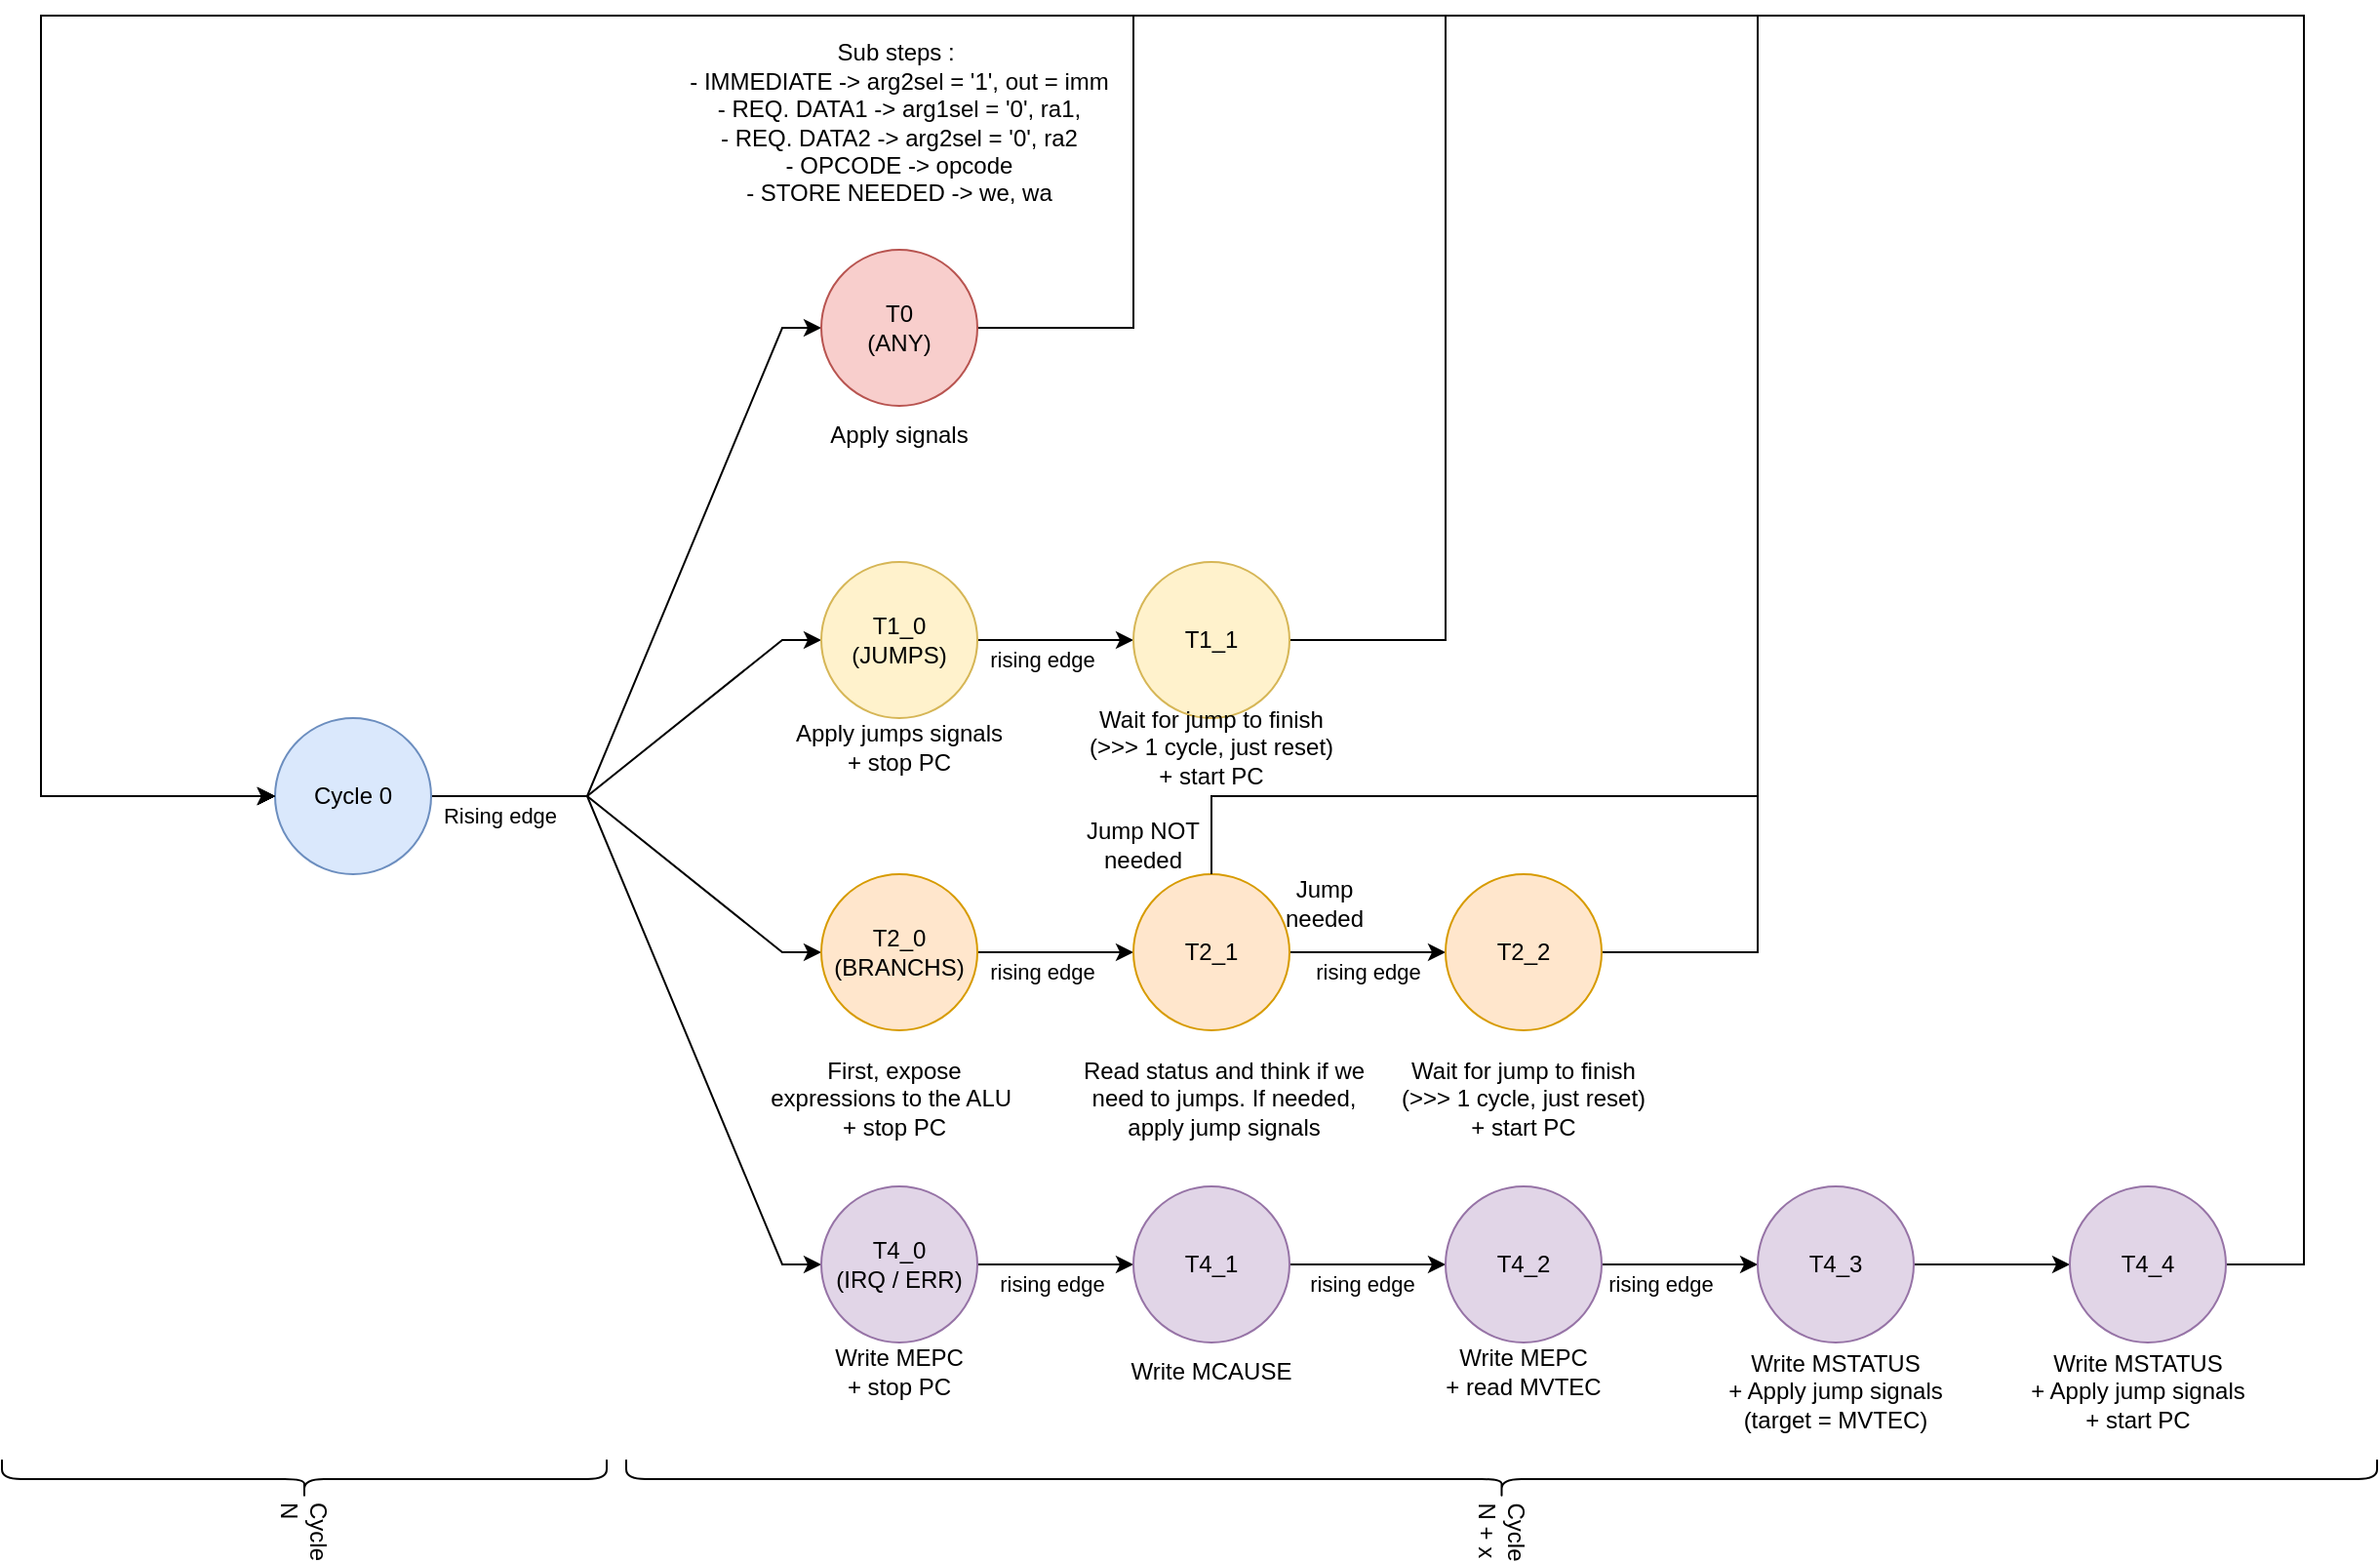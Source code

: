 <mxfile>
    <diagram name="Page-1" id="MUY_kHoX3STjlGwm7zHz">
        <mxGraphModel dx="1595" dy="613" grid="1" gridSize="10" guides="1" tooltips="1" connect="1" arrows="1" fold="1" page="1" pageScale="1" pageWidth="850" pageHeight="1100" math="0" shadow="0">
            <root>
                <mxCell id="0"/>
                <mxCell id="1" parent="0"/>
                <mxCell id="urG9fmMTGDwK2hdQi71t-12" style="rounded=0;orthogonalLoop=1;jettySize=auto;html=1;" parent="1" source="urG9fmMTGDwK2hdQi71t-1" target="urG9fmMTGDwK2hdQi71t-4" edge="1">
                    <mxGeometry relative="1" as="geometry">
                        <Array as="points">
                            <mxPoint x="240" y="440"/>
                            <mxPoint x="340" y="360"/>
                        </Array>
                    </mxGeometry>
                </mxCell>
                <mxCell id="urG9fmMTGDwK2hdQi71t-13" style="rounded=0;orthogonalLoop=1;jettySize=auto;html=1;entryX=0;entryY=0.5;entryDx=0;entryDy=0;" parent="1" source="urG9fmMTGDwK2hdQi71t-1" target="urG9fmMTGDwK2hdQi71t-3" edge="1">
                    <mxGeometry relative="1" as="geometry">
                        <Array as="points">
                            <mxPoint x="240" y="440"/>
                            <mxPoint x="340" y="200"/>
                        </Array>
                    </mxGeometry>
                </mxCell>
                <mxCell id="urG9fmMTGDwK2hdQi71t-14" style="rounded=0;orthogonalLoop=1;jettySize=auto;html=1;" parent="1" source="urG9fmMTGDwK2hdQi71t-1" target="urG9fmMTGDwK2hdQi71t-6" edge="1">
                    <mxGeometry relative="1" as="geometry">
                        <Array as="points">
                            <mxPoint x="240" y="440"/>
                            <mxPoint x="340" y="520"/>
                        </Array>
                    </mxGeometry>
                </mxCell>
                <mxCell id="urG9fmMTGDwK2hdQi71t-16" style="rounded=0;orthogonalLoop=1;jettySize=auto;html=1;entryX=0;entryY=0.5;entryDx=0;entryDy=0;" parent="1" source="urG9fmMTGDwK2hdQi71t-1" target="urG9fmMTGDwK2hdQi71t-9" edge="1">
                    <mxGeometry relative="1" as="geometry">
                        <Array as="points">
                            <mxPoint x="240" y="440"/>
                            <mxPoint x="340" y="680"/>
                        </Array>
                    </mxGeometry>
                </mxCell>
                <mxCell id="urG9fmMTGDwK2hdQi71t-29" value="Rising edge" style="edgeLabel;html=1;align=center;verticalAlign=middle;resizable=0;points=[];" parent="urG9fmMTGDwK2hdQi71t-16" vertex="1" connectable="0">
                    <mxGeometry x="-0.805" y="1" relative="1" as="geometry">
                        <mxPoint y="11" as="offset"/>
                    </mxGeometry>
                </mxCell>
                <mxCell id="urG9fmMTGDwK2hdQi71t-1" value="Cycle 0" style="ellipse;whiteSpace=wrap;html=1;aspect=fixed;fillColor=#dae8fc;strokeColor=#6c8ebf;" parent="1" vertex="1">
                    <mxGeometry x="80" y="400" width="80" height="80" as="geometry"/>
                </mxCell>
                <mxCell id="urG9fmMTGDwK2hdQi71t-25" style="rounded=0;orthogonalLoop=1;jettySize=auto;html=1;entryX=0;entryY=0.5;entryDx=0;entryDy=0;" parent="1" source="urG9fmMTGDwK2hdQi71t-3" target="urG9fmMTGDwK2hdQi71t-1" edge="1">
                    <mxGeometry relative="1" as="geometry">
                        <Array as="points">
                            <mxPoint x="520" y="200"/>
                            <mxPoint x="520" y="40"/>
                            <mxPoint x="-40" y="40"/>
                            <mxPoint x="-40" y="440"/>
                        </Array>
                    </mxGeometry>
                </mxCell>
                <mxCell id="urG9fmMTGDwK2hdQi71t-3" value="T0&lt;br&gt;(ANY)" style="ellipse;whiteSpace=wrap;html=1;aspect=fixed;fillColor=#f8cecc;strokeColor=#b85450;" parent="1" vertex="1">
                    <mxGeometry x="360" y="160" width="80" height="80" as="geometry"/>
                </mxCell>
                <mxCell id="urG9fmMTGDwK2hdQi71t-17" style="edgeStyle=orthogonalEdgeStyle;rounded=0;orthogonalLoop=1;jettySize=auto;html=1;entryX=0;entryY=0.5;entryDx=0;entryDy=0;" parent="1" source="urG9fmMTGDwK2hdQi71t-4" target="urG9fmMTGDwK2hdQi71t-5" edge="1">
                    <mxGeometry relative="1" as="geometry"/>
                </mxCell>
                <mxCell id="urG9fmMTGDwK2hdQi71t-30" value="rising edge" style="edgeLabel;html=1;align=center;verticalAlign=middle;resizable=0;points=[];" parent="urG9fmMTGDwK2hdQi71t-17" vertex="1" connectable="0">
                    <mxGeometry x="-0.175" y="-4" relative="1" as="geometry">
                        <mxPoint y="6" as="offset"/>
                    </mxGeometry>
                </mxCell>
                <mxCell id="urG9fmMTGDwK2hdQi71t-4" value="T1_0&lt;div&gt;(JUMPS)&lt;/div&gt;" style="ellipse;whiteSpace=wrap;html=1;aspect=fixed;fillColor=#fff2cc;strokeColor=#d6b656;" parent="1" vertex="1">
                    <mxGeometry x="360" y="320" width="80" height="80" as="geometry"/>
                </mxCell>
                <mxCell id="urG9fmMTGDwK2hdQi71t-26" style="rounded=0;orthogonalLoop=1;jettySize=auto;html=1;entryX=0;entryY=0.5;entryDx=0;entryDy=0;" parent="1" source="urG9fmMTGDwK2hdQi71t-5" target="urG9fmMTGDwK2hdQi71t-1" edge="1">
                    <mxGeometry relative="1" as="geometry">
                        <Array as="points">
                            <mxPoint x="680" y="360"/>
                            <mxPoint x="680" y="40"/>
                            <mxPoint x="-40" y="40"/>
                            <mxPoint x="-40" y="440"/>
                        </Array>
                    </mxGeometry>
                </mxCell>
                <mxCell id="urG9fmMTGDwK2hdQi71t-5" value="T1_1" style="ellipse;whiteSpace=wrap;html=1;aspect=fixed;fillColor=#fff2cc;strokeColor=#d6b656;" parent="1" vertex="1">
                    <mxGeometry x="520" y="320" width="80" height="80" as="geometry"/>
                </mxCell>
                <mxCell id="urG9fmMTGDwK2hdQi71t-18" style="edgeStyle=orthogonalEdgeStyle;rounded=0;orthogonalLoop=1;jettySize=auto;html=1;entryX=0;entryY=0.5;entryDx=0;entryDy=0;" parent="1" source="urG9fmMTGDwK2hdQi71t-6" target="urG9fmMTGDwK2hdQi71t-7" edge="1">
                    <mxGeometry relative="1" as="geometry"/>
                </mxCell>
                <mxCell id="urG9fmMTGDwK2hdQi71t-31" value="rising edge" style="edgeLabel;html=1;align=center;verticalAlign=middle;resizable=0;points=[];" parent="urG9fmMTGDwK2hdQi71t-18" vertex="1" connectable="0">
                    <mxGeometry x="-0.175" relative="1" as="geometry">
                        <mxPoint y="10" as="offset"/>
                    </mxGeometry>
                </mxCell>
                <mxCell id="urG9fmMTGDwK2hdQi71t-6" value="T2_0&lt;div&gt;(BRANCHS)&lt;/div&gt;" style="ellipse;whiteSpace=wrap;html=1;aspect=fixed;fillColor=#ffe6cc;strokeColor=#d79b00;" parent="1" vertex="1">
                    <mxGeometry x="360" y="480" width="80" height="80" as="geometry"/>
                </mxCell>
                <mxCell id="urG9fmMTGDwK2hdQi71t-19" style="edgeStyle=orthogonalEdgeStyle;rounded=0;orthogonalLoop=1;jettySize=auto;html=1;" parent="1" source="urG9fmMTGDwK2hdQi71t-7" target="urG9fmMTGDwK2hdQi71t-8" edge="1">
                    <mxGeometry relative="1" as="geometry"/>
                </mxCell>
                <mxCell id="urG9fmMTGDwK2hdQi71t-33" value="rising edge" style="edgeLabel;html=1;align=center;verticalAlign=middle;resizable=0;points=[];" parent="urG9fmMTGDwK2hdQi71t-19" vertex="1" connectable="0">
                    <mxGeometry x="-0.3" y="-1" relative="1" as="geometry">
                        <mxPoint x="12" y="9" as="offset"/>
                    </mxGeometry>
                </mxCell>
                <mxCell id="urG9fmMTGDwK2hdQi71t-7" value="T2_1" style="ellipse;whiteSpace=wrap;html=1;aspect=fixed;fillColor=#ffe6cc;strokeColor=#d79b00;" parent="1" vertex="1">
                    <mxGeometry x="520" y="480" width="80" height="80" as="geometry"/>
                </mxCell>
                <mxCell id="urG9fmMTGDwK2hdQi71t-27" style="rounded=0;orthogonalLoop=1;jettySize=auto;html=1;entryX=0;entryY=0.5;entryDx=0;entryDy=0;" parent="1" source="urG9fmMTGDwK2hdQi71t-8" target="urG9fmMTGDwK2hdQi71t-1" edge="1">
                    <mxGeometry relative="1" as="geometry">
                        <Array as="points">
                            <mxPoint x="840" y="520"/>
                            <mxPoint x="840" y="40"/>
                            <mxPoint x="-40" y="40"/>
                            <mxPoint x="-40" y="440"/>
                        </Array>
                    </mxGeometry>
                </mxCell>
                <mxCell id="urG9fmMTGDwK2hdQi71t-8" value="T2_2" style="ellipse;whiteSpace=wrap;html=1;aspect=fixed;fillColor=#ffe6cc;strokeColor=#d79b00;" parent="1" vertex="1">
                    <mxGeometry x="680" y="480" width="80" height="80" as="geometry"/>
                </mxCell>
                <mxCell id="urG9fmMTGDwK2hdQi71t-20" style="edgeStyle=orthogonalEdgeStyle;rounded=0;orthogonalLoop=1;jettySize=auto;html=1;entryX=0;entryY=0.5;entryDx=0;entryDy=0;" parent="1" source="urG9fmMTGDwK2hdQi71t-9" target="urG9fmMTGDwK2hdQi71t-10" edge="1">
                    <mxGeometry relative="1" as="geometry"/>
                </mxCell>
                <mxCell id="urG9fmMTGDwK2hdQi71t-32" value="rising edge" style="edgeLabel;html=1;align=center;verticalAlign=middle;resizable=0;points=[];" parent="urG9fmMTGDwK2hdQi71t-20" vertex="1" connectable="0">
                    <mxGeometry x="-0.05" y="-1" relative="1" as="geometry">
                        <mxPoint y="9" as="offset"/>
                    </mxGeometry>
                </mxCell>
                <mxCell id="urG9fmMTGDwK2hdQi71t-9" value="T4_0&lt;div&gt;(IRQ / ERR)&lt;/div&gt;" style="ellipse;whiteSpace=wrap;html=1;aspect=fixed;fillColor=#e1d5e7;strokeColor=#9673a6;" parent="1" vertex="1">
                    <mxGeometry x="360" y="640" width="80" height="80" as="geometry"/>
                </mxCell>
                <mxCell id="urG9fmMTGDwK2hdQi71t-21" style="edgeStyle=orthogonalEdgeStyle;rounded=0;orthogonalLoop=1;jettySize=auto;html=1;entryX=0;entryY=0.5;entryDx=0;entryDy=0;" parent="1" source="urG9fmMTGDwK2hdQi71t-10" target="urG9fmMTGDwK2hdQi71t-11" edge="1">
                    <mxGeometry relative="1" as="geometry"/>
                </mxCell>
                <mxCell id="urG9fmMTGDwK2hdQi71t-34" value="rising edge" style="edgeLabel;html=1;align=center;verticalAlign=middle;resizable=0;points=[];" parent="urG9fmMTGDwK2hdQi71t-21" vertex="1" connectable="0">
                    <mxGeometry x="-0.075" y="-2" relative="1" as="geometry">
                        <mxPoint y="8" as="offset"/>
                    </mxGeometry>
                </mxCell>
                <mxCell id="urG9fmMTGDwK2hdQi71t-10" value="T4_1" style="ellipse;whiteSpace=wrap;html=1;aspect=fixed;fillColor=#e1d5e7;strokeColor=#9673a6;" parent="1" vertex="1">
                    <mxGeometry x="520" y="640" width="80" height="80" as="geometry"/>
                </mxCell>
                <mxCell id="urG9fmMTGDwK2hdQi71t-23" style="edgeStyle=orthogonalEdgeStyle;rounded=0;orthogonalLoop=1;jettySize=auto;html=1;entryX=0;entryY=0.5;entryDx=0;entryDy=0;" parent="1" source="urG9fmMTGDwK2hdQi71t-11" target="urG9fmMTGDwK2hdQi71t-22" edge="1">
                    <mxGeometry relative="1" as="geometry"/>
                </mxCell>
                <mxCell id="urG9fmMTGDwK2hdQi71t-35" value="rising edge" style="edgeLabel;html=1;align=center;verticalAlign=middle;resizable=0;points=[];" parent="urG9fmMTGDwK2hdQi71t-23" vertex="1" connectable="0">
                    <mxGeometry x="0.3" y="-3" relative="1" as="geometry">
                        <mxPoint x="-22" y="7" as="offset"/>
                    </mxGeometry>
                </mxCell>
                <mxCell id="urG9fmMTGDwK2hdQi71t-11" value="T4_2" style="ellipse;whiteSpace=wrap;html=1;aspect=fixed;fillColor=#e1d5e7;strokeColor=#9673a6;" parent="1" vertex="1">
                    <mxGeometry x="680" y="640" width="80" height="80" as="geometry"/>
                </mxCell>
                <mxCell id="22" style="edgeStyle=none;html=1;entryX=0;entryY=0.5;entryDx=0;entryDy=0;" parent="1" source="urG9fmMTGDwK2hdQi71t-22" target="21" edge="1">
                    <mxGeometry relative="1" as="geometry"/>
                </mxCell>
                <mxCell id="urG9fmMTGDwK2hdQi71t-22" value="T4_3" style="ellipse;whiteSpace=wrap;html=1;aspect=fixed;fillColor=#e1d5e7;strokeColor=#9673a6;" parent="1" vertex="1">
                    <mxGeometry x="840" y="640" width="80" height="80" as="geometry"/>
                </mxCell>
                <mxCell id="urG9fmMTGDwK2hdQi71t-24" value="" style="endArrow=classic;html=1;rounded=0;entryX=0;entryY=0.5;entryDx=0;entryDy=0;" parent="1" target="urG9fmMTGDwK2hdQi71t-1" edge="1">
                    <mxGeometry width="50" height="50" relative="1" as="geometry">
                        <mxPoint x="1080" y="680" as="sourcePoint"/>
                        <mxPoint x="970" y="630" as="targetPoint"/>
                        <Array as="points">
                            <mxPoint x="1120" y="680"/>
                            <mxPoint x="1120" y="40"/>
                            <mxPoint x="520" y="40"/>
                            <mxPoint x="-40" y="40"/>
                            <mxPoint x="-40" y="440"/>
                        </Array>
                    </mxGeometry>
                </mxCell>
                <mxCell id="urG9fmMTGDwK2hdQi71t-37" value="Cycle N" style="shape=curlyBracket;whiteSpace=wrap;html=1;rounded=1;flipH=1;labelPosition=right;verticalLabelPosition=middle;align=left;verticalAlign=middle;rotation=90;" parent="1" vertex="1">
                    <mxGeometry x="85" y="635" width="20" height="310" as="geometry"/>
                </mxCell>
                <mxCell id="urG9fmMTGDwK2hdQi71t-38" value="Cycle N + x" style="shape=curlyBracket;whiteSpace=wrap;html=1;rounded=1;flipH=1;labelPosition=right;verticalLabelPosition=middle;align=left;verticalAlign=middle;rotation=90;" parent="1" vertex="1">
                    <mxGeometry x="698.75" y="341.25" width="20" height="897.5" as="geometry"/>
                </mxCell>
                <mxCell id="urG9fmMTGDwK2hdQi71t-42" value="Sub steps :&amp;nbsp;&lt;div&gt;- IMMEDIATE -&amp;gt; arg2sel = &#39;1&#39;, out = imm&lt;/div&gt;&lt;div&gt;- REQ. DATA1 -&amp;gt; arg1sel = &#39;0&#39;, ra1,&lt;/div&gt;&lt;div&gt;- REQ. DATA2 -&amp;gt; arg2sel = &#39;0&#39;, ra2&lt;/div&gt;&lt;div&gt;- OPCODE -&amp;gt; opcode&lt;/div&gt;&lt;div&gt;- STORE NEEDED -&amp;gt; we, wa&lt;/div&gt;" style="text;html=1;align=center;verticalAlign=middle;whiteSpace=wrap;rounded=0;" parent="1" vertex="1">
                    <mxGeometry x="285" y="80" width="230" height="30" as="geometry"/>
                </mxCell>
                <mxCell id="2" value="First, expose expressions to the ALU&amp;nbsp;&lt;div&gt;+ stop PC&lt;/div&gt;" style="text;html=1;align=center;verticalAlign=middle;whiteSpace=wrap;rounded=0;" parent="1" vertex="1">
                    <mxGeometry x="330" y="580" width="135" height="30" as="geometry"/>
                </mxCell>
                <mxCell id="3" value="Read status and think if we need to jumps. If needed, apply jump signals" style="text;html=1;align=center;verticalAlign=middle;whiteSpace=wrap;rounded=0;" parent="1" vertex="1">
                    <mxGeometry x="490" y="580" width="152.5" height="30" as="geometry"/>
                </mxCell>
                <mxCell id="4" value="" style="endArrow=classic;html=1;entryX=0;entryY=0.5;entryDx=0;entryDy=0;rounded=0;curved=0;" parent="1" target="urG9fmMTGDwK2hdQi71t-1" edge="1">
                    <mxGeometry width="50" height="50" relative="1" as="geometry">
                        <mxPoint x="560" y="480" as="sourcePoint"/>
                        <mxPoint x="610" y="430" as="targetPoint"/>
                        <Array as="points">
                            <mxPoint x="560" y="440"/>
                            <mxPoint x="840" y="440"/>
                            <mxPoint x="840" y="40"/>
                            <mxPoint x="-40" y="40"/>
                            <mxPoint x="-40" y="440"/>
                        </Array>
                    </mxGeometry>
                </mxCell>
                <mxCell id="8" value="Jump needed" style="text;html=1;align=center;verticalAlign=middle;whiteSpace=wrap;rounded=0;" parent="1" vertex="1">
                    <mxGeometry x="587.5" y="480" width="60" height="30" as="geometry"/>
                </mxCell>
                <mxCell id="9" value="Jump NOT needed" style="text;html=1;align=center;verticalAlign=middle;whiteSpace=wrap;rounded=0;" parent="1" vertex="1">
                    <mxGeometry x="490" y="450" width="70" height="30" as="geometry"/>
                </mxCell>
                <mxCell id="10" value="Wait for jump to finish (&amp;gt;&amp;gt;&amp;gt; 1 cycle, just reset)&lt;div&gt;+ start PC&lt;/div&gt;" style="text;html=1;align=center;verticalAlign=middle;whiteSpace=wrap;rounded=0;" parent="1" vertex="1">
                    <mxGeometry x="655" y="580" width="130" height="30" as="geometry"/>
                </mxCell>
                <mxCell id="13" value="Wait for jump to finish (&amp;gt;&amp;gt;&amp;gt; 1 cycle, just reset)&lt;div&gt;+ start PC&lt;/div&gt;" style="text;html=1;align=center;verticalAlign=middle;whiteSpace=wrap;rounded=0;" parent="1" vertex="1">
                    <mxGeometry x="495" y="400" width="130" height="30" as="geometry"/>
                </mxCell>
                <mxCell id="14" value="Apply jumps signals&lt;div&gt;+ stop PC&lt;/div&gt;" style="text;html=1;align=center;verticalAlign=middle;whiteSpace=wrap;rounded=0;" parent="1" vertex="1">
                    <mxGeometry x="335" y="400" width="130" height="30" as="geometry"/>
                </mxCell>
                <mxCell id="15" value="Apply signals" style="text;html=1;align=center;verticalAlign=middle;whiteSpace=wrap;rounded=0;" parent="1" vertex="1">
                    <mxGeometry x="335" y="240" width="130" height="30" as="geometry"/>
                </mxCell>
                <mxCell id="16" value="Write MEPC&lt;div&gt;+ stop PC&lt;/div&gt;" style="text;html=1;align=center;verticalAlign=middle;whiteSpace=wrap;rounded=0;" parent="1" vertex="1">
                    <mxGeometry x="335" y="720" width="130" height="30" as="geometry"/>
                </mxCell>
                <mxCell id="17" value="Write MCAUSE" style="text;html=1;align=center;verticalAlign=middle;whiteSpace=wrap;rounded=0;" parent="1" vertex="1">
                    <mxGeometry x="495" y="720" width="130" height="30" as="geometry"/>
                </mxCell>
                <mxCell id="18" value="Write MSTATUS&lt;div&gt;+ Apply jump signals (target = MVTEC)&lt;/div&gt;" style="text;html=1;align=center;verticalAlign=middle;whiteSpace=wrap;rounded=0;" parent="1" vertex="1">
                    <mxGeometry x="815" y="730" width="130" height="30" as="geometry"/>
                </mxCell>
                <mxCell id="19" value="Write MSTATUS&lt;div&gt;+ Apply jump signals&lt;/div&gt;&lt;div&gt;+ start PC&lt;/div&gt;" style="text;html=1;align=center;verticalAlign=middle;whiteSpace=wrap;rounded=0;" parent="1" vertex="1">
                    <mxGeometry x="970" y="730" width="130" height="30" as="geometry"/>
                </mxCell>
                <mxCell id="21" value="T4_4" style="ellipse;whiteSpace=wrap;html=1;aspect=fixed;fillColor=#e1d5e7;strokeColor=#9673a6;" parent="1" vertex="1">
                    <mxGeometry x="1000" y="640" width="80" height="80" as="geometry"/>
                </mxCell>
                <mxCell id="23" value="Write MEPC&lt;div&gt;+ read MVTEC&lt;/div&gt;" style="text;html=1;align=center;verticalAlign=middle;whiteSpace=wrap;rounded=0;" parent="1" vertex="1">
                    <mxGeometry x="655" y="720" width="130" height="30" as="geometry"/>
                </mxCell>
            </root>
        </mxGraphModel>
    </diagram>
</mxfile>